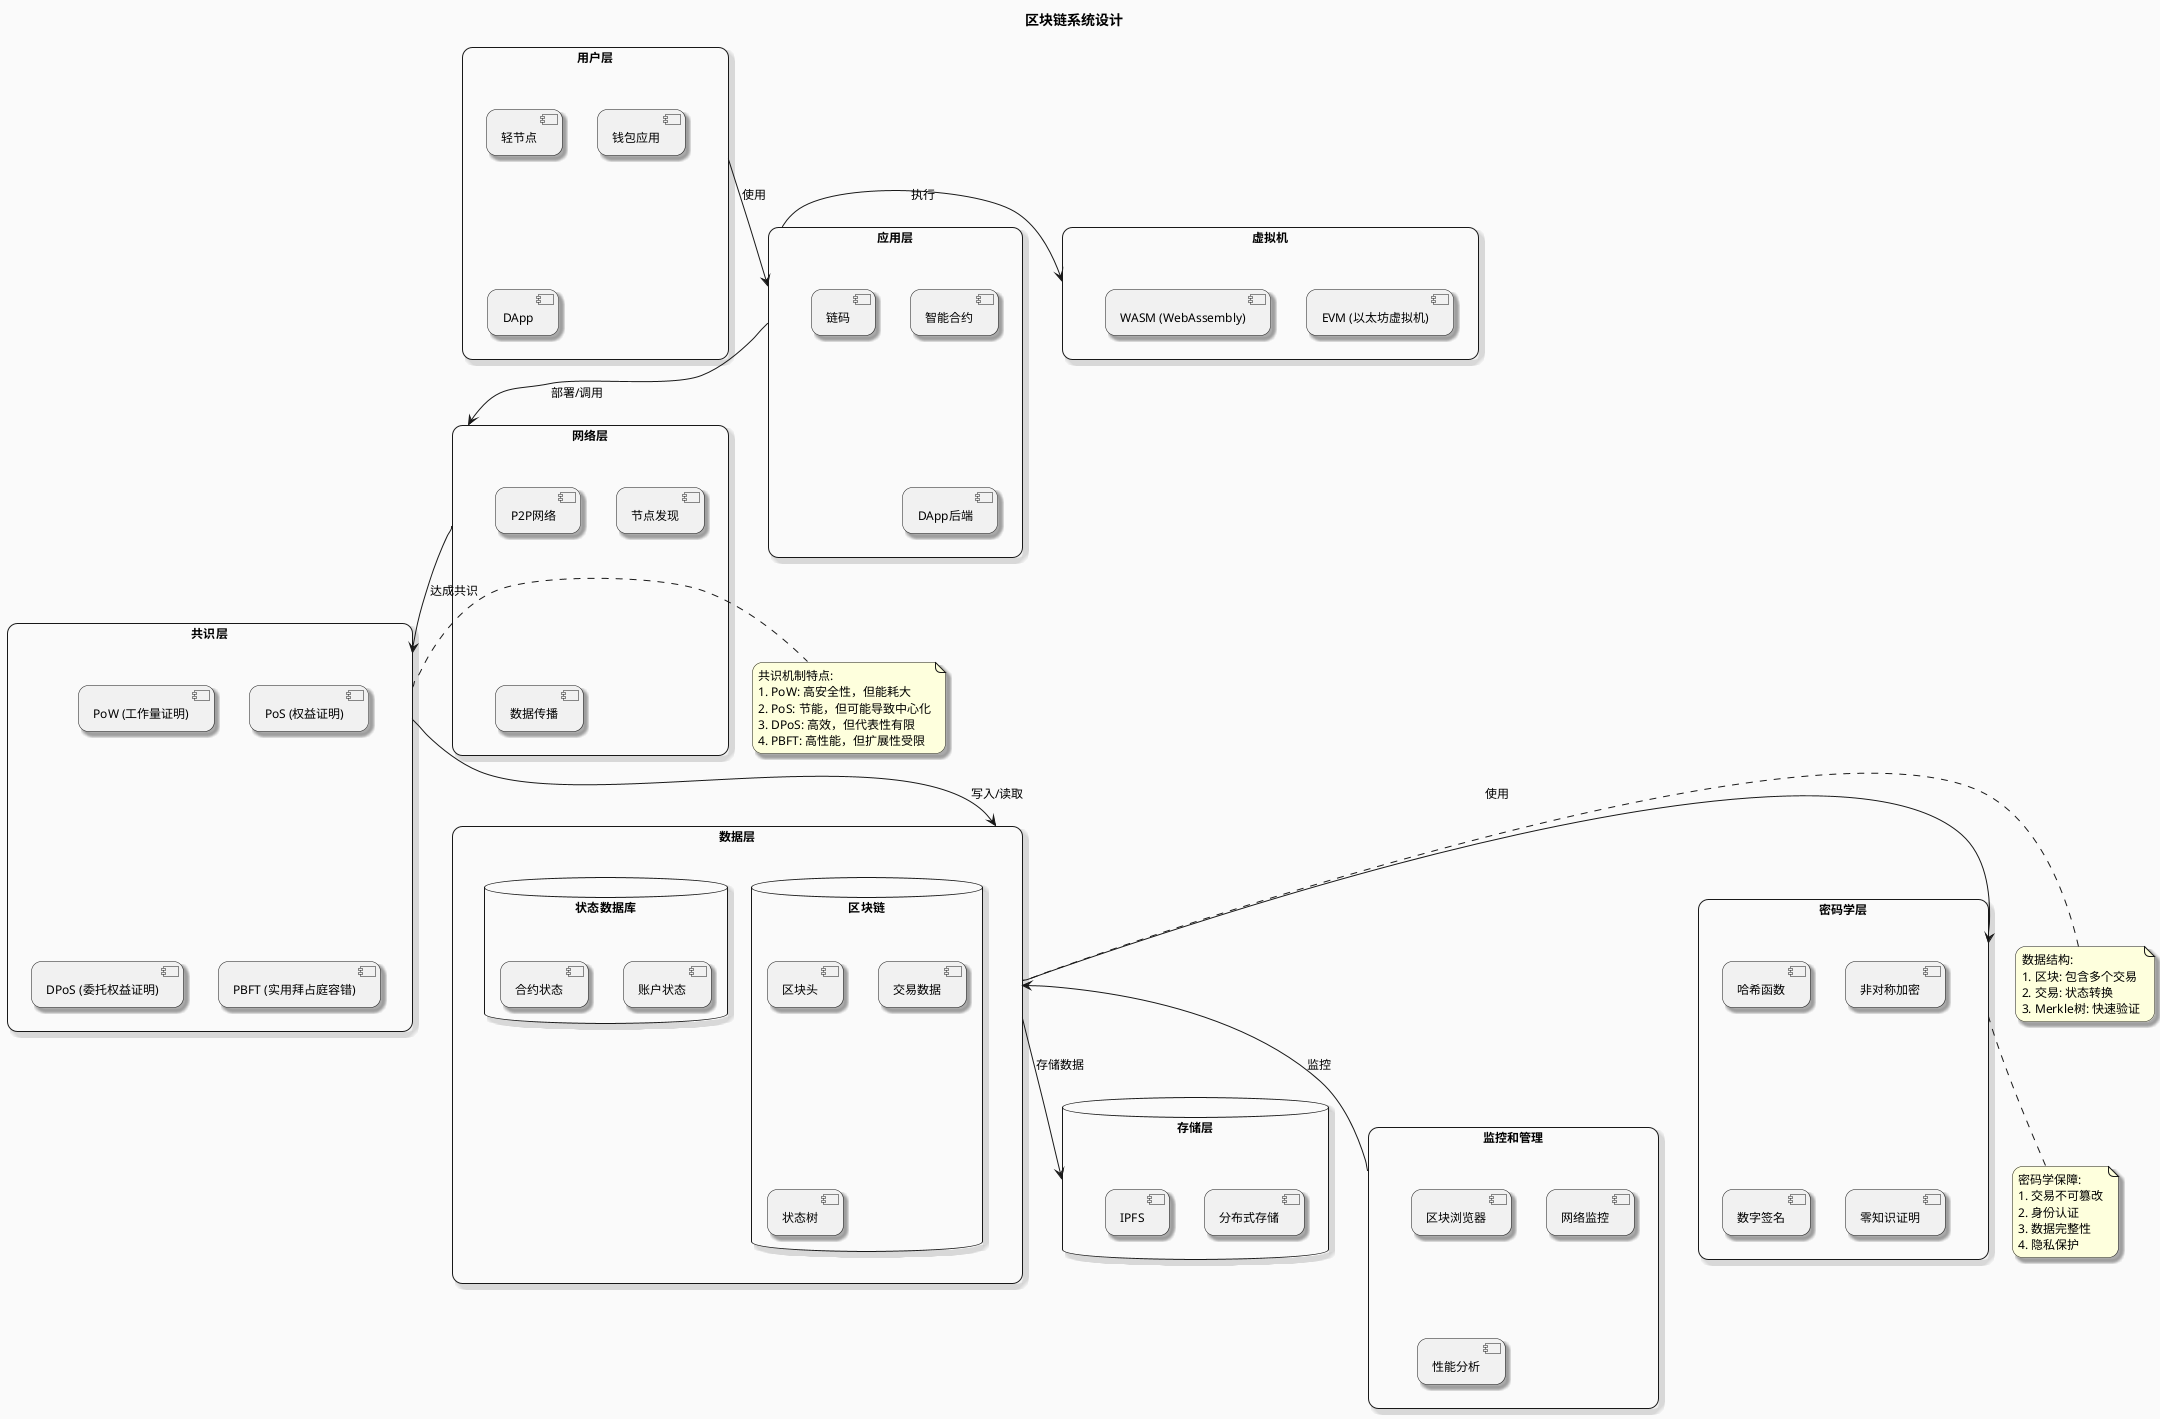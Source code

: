 @startuml Blockchain System Design

skinparam backgroundColor #FAFAFA
skinparam handwritten false
skinparam defaultFontName Arial
skinparam defaultFontSize 12
skinparam roundcorner 20
skinparam shadowing true

title 区块链系统设计

' 用户层
RECTANGLE "用户层" as UserLayer {
    [轻节点]
    [钱包应用]
    [DApp]
}

' 应用层
RECTANGLE "应用层" as ApplicationLayer {
    [智能合约]
    [链码]
    [DApp后端]
}

' 网络层
RECTANGLE "网络层" as NetworkLayer {
    [P2P网络]
    [节点发现]
    [数据传播]
}

' 共识层
RECTANGLE "共识层" as ConsensusLayer {
    [PoW (工作量证明)]
    [PoS (权益证明)]
    [DPoS (委托权益证明)]
    [PBFT (实用拜占庭容错)]
}

' 数据层
RECTANGLE "数据层" as DataLayer {
    database "区块链" as Blockchain {
        [区块头]
        [交易数据]
        [状态树]
    }
    database "状态数据库" as StateDB {
        [账户状态]
        [合约状态]
    }
}

' 密码学层
RECTANGLE "密码学层" as CryptographyLayer {
    [非对称加密]
    [哈希函数]
    [数字签名]
    [零知识证明]
}

' 虚拟机
RECTANGLE "虚拟机" as VirtualMachine {
    [EVM (以太坊虚拟机)]
    [WASM (WebAssembly)]
}

' 存储层
database "存储层" as StorageLayer {
    [分布式存储]
    [IPFS]
}

' 监控和管理
RECTANGLE "监控和管理" as MonitoringManagement {
    [区块浏览器]
    [网络监控]
    [性能分析]
}

' 连接关系
UserLayer -down-> ApplicationLayer : 使用
ApplicationLayer -down-> NetworkLayer : 部署/调用
NetworkLayer -down-> ConsensusLayer : 达成共识
ConsensusLayer -down-> DataLayer : 写入/读取
DataLayer -left-> CryptographyLayer : 使用
ApplicationLayer -right-> VirtualMachine : 执行
DataLayer -down-> StorageLayer : 存储数据
MonitoringManagement -up-> DataLayer : 监控

note right of ConsensusLayer
  共识机制特点:
  1. PoW: 高安全性，但能耗大
  2. PoS: 节能，但可能导致中心化
  3. DPoS: 高效，但代表性有限
  4. PBFT: 高性能，但扩展性受限
end note

note left of DataLayer
  数据结构:
  1. 区块: 包含多个交易
  2. 交易: 状态转换
  3. Merkle树: 快速验证
end note

note bottom of CryptographyLayer
  密码学保障:
  1. 交易不可篡改
  2. 身份认证
  3. 数据完整性
  4. 隐私保护
end note

@enduml

